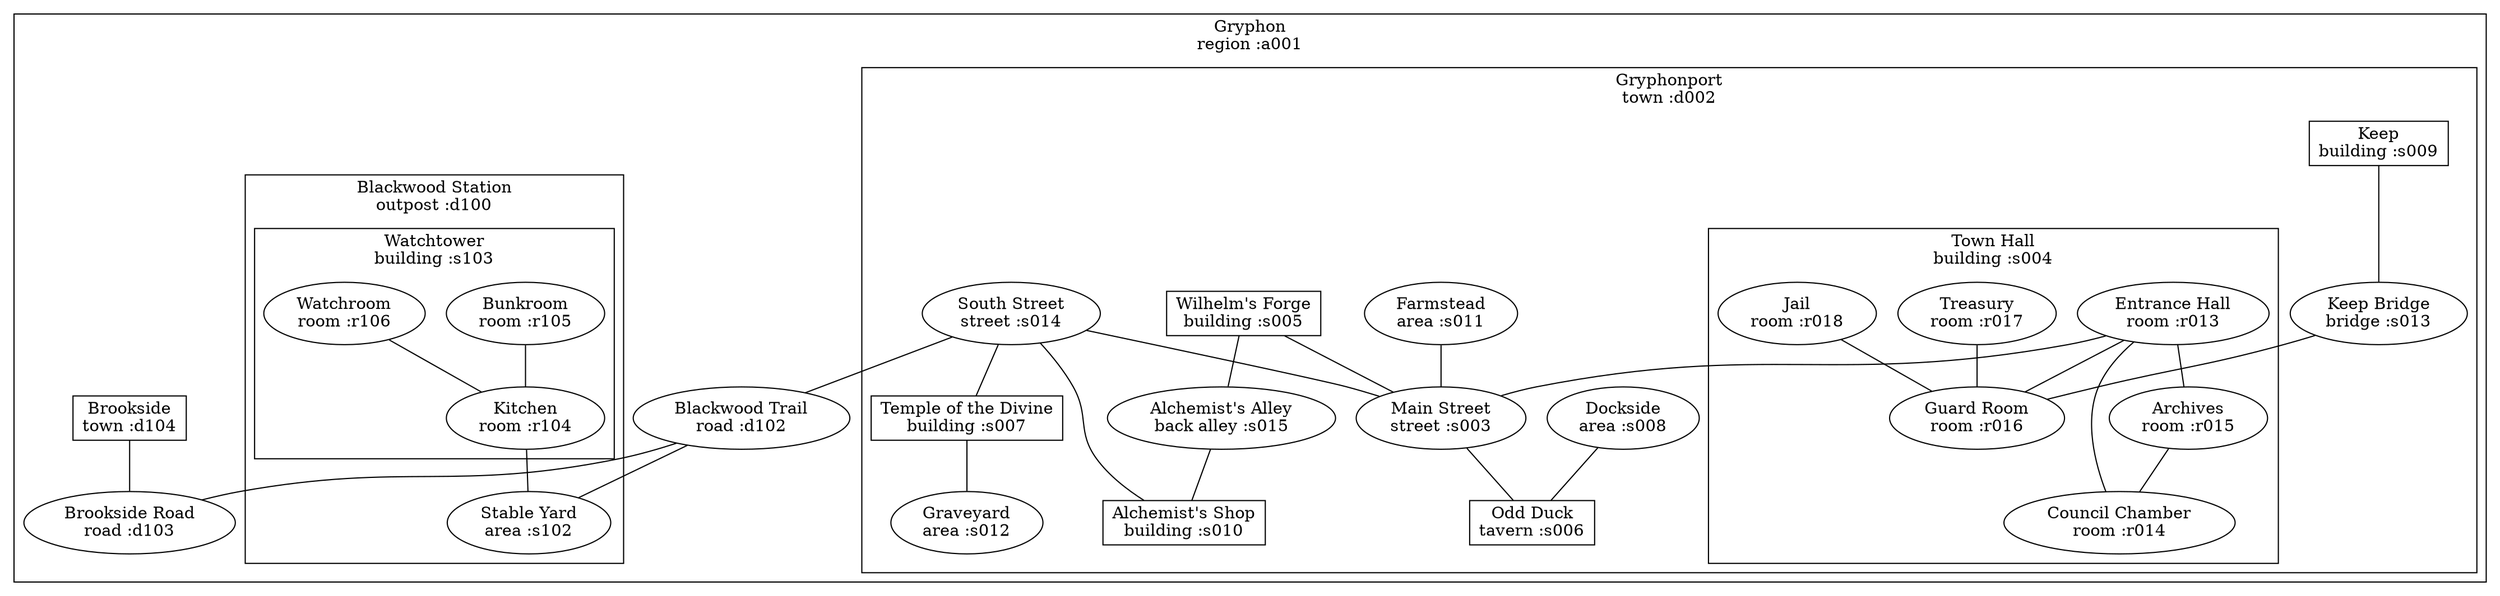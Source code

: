 graph world {
  subgraph cluster_a001 {
  label="Gryphon\nregion :a001";
    subgraph cluster_d002 {
    label="Gryphonport\ntown :d002";
      s003[shape=ellipse, label="Main Street\nstreet :s003"];
      subgraph cluster_s004 {
      label="Town Hall\nbuilding :s004";
        r013[shape=ellipse, label="Entrance Hall\nroom :r013"];
        r014[shape=ellipse, label="Council Chamber\nroom :r014"];
        r015[shape=ellipse, label="Archives\nroom :r015"];
        r016[shape=ellipse, label="Guard Room\nroom :r016"];
        r017[shape=ellipse, label="Treasury\nroom :r017"];
        r018[shape=ellipse, label="Jail\nroom :r018"];
      }
      s005[shape=box, label="Wilhelm's Forge\nbuilding :s005"];
      s006[shape=box, label="Odd Duck\ntavern :s006"];
      s007[shape=box, label="Temple of the Divine\nbuilding :s007"];
      s008[shape=ellipse, label="Dockside\narea :s008"];
      s009[shape=box, label="Keep\nbuilding :s009"];
      s010[shape=box, label="Alchemist's Shop\nbuilding :s010"];
      s011[shape=ellipse, label="Farmstead\narea :s011"];
      s012[shape=ellipse, label="Graveyard\narea :s012"];
      s013[shape=ellipse, label="Keep Bridge\nbridge :s013"];
      s014[shape=ellipse, label="South Street\nstreet :s014"];
      s015[shape=ellipse, label="Alchemist's Alley\nback alley :s015"];
    }
    subgraph cluster_d100 {
    label="Blackwood Station\noutpost :d100";
      s102[shape=ellipse, label="Stable Yard\narea :s102"];
      subgraph cluster_s103 {
      label="Watchtower\nbuilding :s103";
        r104[shape=ellipse, label="Kitchen\nroom :r104"];
        r105[shape=ellipse, label="Bunkroom\nroom :r105"];
        r106[shape=ellipse, label="Watchroom\nroom :r106"];
      }
    }
    d102[shape=ellipse, label="Blackwood Trail\nroad :d102"];
    d103[shape=ellipse, label="Brookside Road\nroad :d103"];
    d104[shape=box, label="Brookside\ntown :d104"];
  }
  s003 -- s006;
  s013 -- r016;
  d102 -- s102;
  s014 -- d102;
  d102 -- d103;
  r106 -- r104;
  s007 -- s012;
  s014 -- s003;
  r104 -- s102;
  r018 -- r016;
  r013 -- r015;
  s008 -- s006;
  s005 -- s003;
  r015 -- r014;
  r013 -- s003;
  d104 -- d103;
  r013 -- r014;
  s009 -- s013;
  r017 -- r016;
  s014 -- s010;
  s014 -- s007;
  s005 -- s015;
  s015 -- s010;
  r105 -- r104;
  r013 -- r016;
  s011 -- s003;
}
